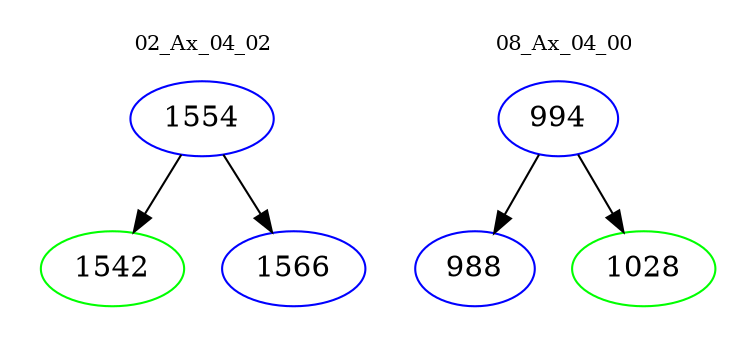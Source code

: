 digraph{
subgraph cluster_0 {
color = white
label = "02_Ax_04_02";
fontsize=10;
T0_1554 [label="1554", color="blue"]
T0_1554 -> T0_1542 [color="black"]
T0_1542 [label="1542", color="green"]
T0_1554 -> T0_1566 [color="black"]
T0_1566 [label="1566", color="blue"]
}
subgraph cluster_1 {
color = white
label = "08_Ax_04_00";
fontsize=10;
T1_994 [label="994", color="blue"]
T1_994 -> T1_988 [color="black"]
T1_988 [label="988", color="blue"]
T1_994 -> T1_1028 [color="black"]
T1_1028 [label="1028", color="green"]
}
}
